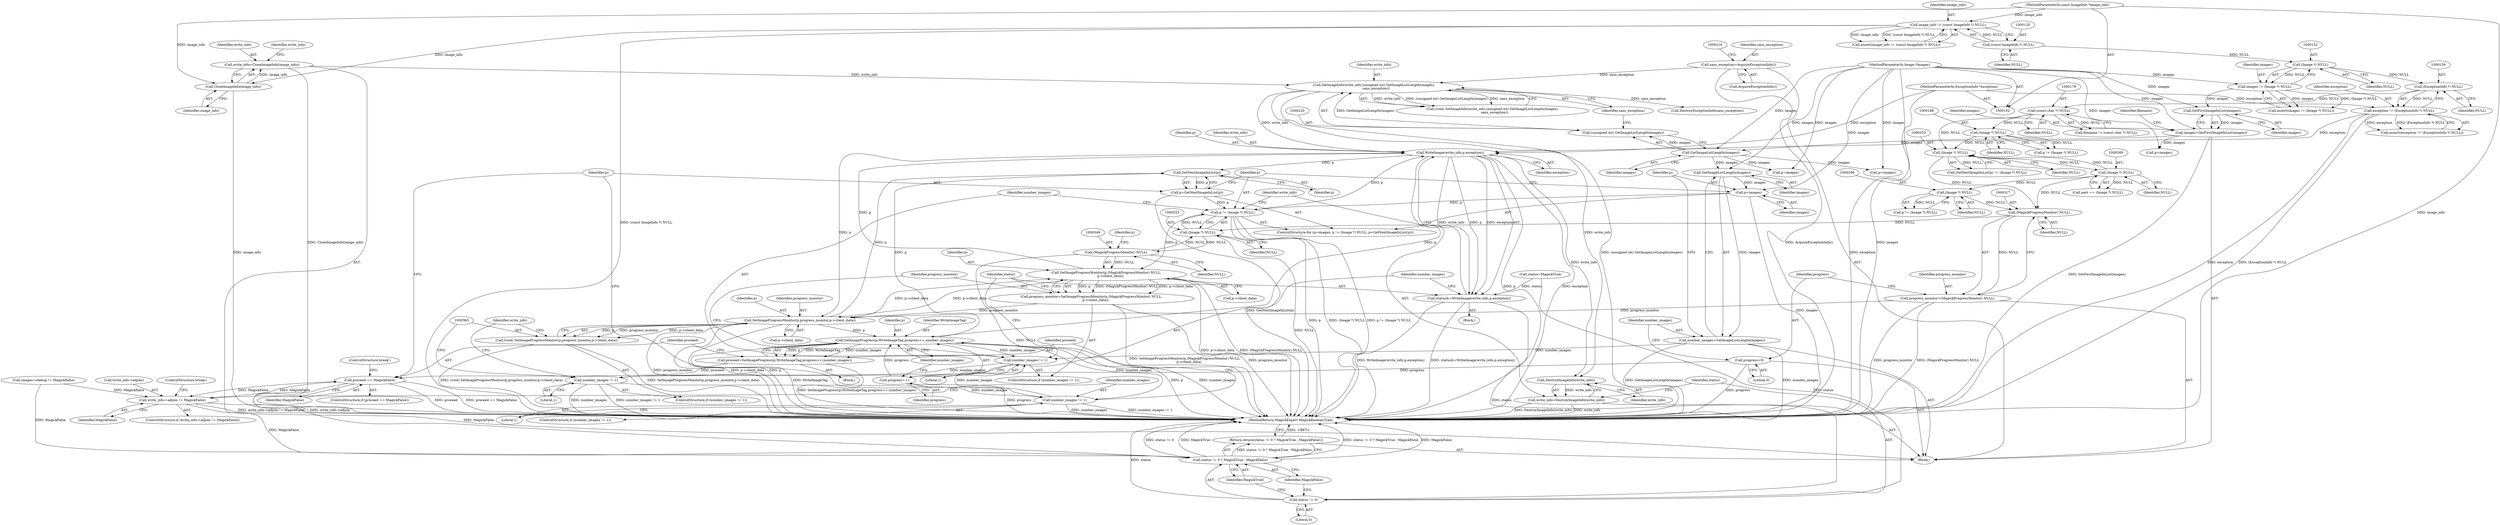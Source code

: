 digraph "0_ImageMagick_5b4bebaa91849c592a8448bc353ab25a54ff8c44@pointer" {
"1000356" [label="(Call,WriteImage(write_info,p,exception))"];
"1000217" [label="(Call,SetImageInfo(write_info,(unsigned int) GetImageListLength(images),\n    sans_exception))"];
"1000161" [label="(Call,write_info=CloneImageInfo(image_info))"];
"1000163" [label="(Call,CloneImageInfo(image_info))"];
"1000117" [label="(Call,image_info != (const ImageInfo *) NULL)"];
"1000103" [label="(MethodParameterIn,const ImageInfo *image_info)"];
"1000119" [label="(Call,(const ImageInfo *) NULL)"];
"1000219" [label="(Call,(unsigned int) GetImageListLength(images))"];
"1000221" [label="(Call,GetImageListLength(images))"];
"1000171" [label="(Call,images=GetFirstImageInList(images))"];
"1000173" [label="(Call,GetFirstImageInList(images))"];
"1000129" [label="(Call,images != (Image *) NULL)"];
"1000104" [label="(MethodParameterIn,Image *images)"];
"1000131" [label="(Call,(Image *) NULL)"];
"1000212" [label="(Call,sans_exception=AcquireExceptionInfo())"];
"1000330" [label="(Call,p != (Image *) NULL)"];
"1000335" [label="(Call,p=GetNextImageInList(p))"];
"1000337" [label="(Call,GetNextImageInList(p))"];
"1000366" [label="(Call,SetImageProgressMonitor(p,progress_monitor,p->client_data))"];
"1000356" [label="(Call,WriteImage(write_info,p,exception))"];
"1000346" [label="(Call,SetImageProgressMonitor(p,(MagickProgressMonitor) NULL,\n        p->client_data))"];
"1000348" [label="(Call,(MagickProgressMonitor) NULL)"];
"1000332" [label="(Call,(Image *) NULL)"];
"1000316" [label="(Call,(MagickProgressMonitor) NULL)"];
"1000252" [label="(Call,(Image *) NULL)"];
"1000187" [label="(Call,(Image *) NULL)"];
"1000178" [label="(Call,(const char *) NULL)"];
"1000158" [label="(Call,(ExceptionInfo *) NULL)"];
"1000268" [label="(Call,(Image *) NULL)"];
"1000295" [label="(Call,(Image *) NULL)"];
"1000156" [label="(Call,exception != (ExceptionInfo *) NULL)"];
"1000106" [label="(MethodParameterIn,ExceptionInfo *exception)"];
"1000314" [label="(Call,progress_monitor=(MagickProgressMonitor) NULL)"];
"1000344" [label="(Call,progress_monitor=SetImageProgressMonitor(p,(MagickProgressMonitor) NULL,\n        p->client_data))"];
"1000386" [label="(Call,SetImageProgress(p,WriteImageTag,progress++,number_images))"];
"1000389" [label="(Call,progress++)"];
"1000319" [label="(Call,progress=0)"];
"1000380" [label="(Call,number_images != 1)"];
"1000361" [label="(Call,number_images != 1)"];
"1000341" [label="(Call,number_images != 1)"];
"1000322" [label="(Call,number_images=GetImageListLength(images))"];
"1000324" [label="(Call,GetImageListLength(images))"];
"1000327" [label="(Call,p=images)"];
"1000364" [label="(Call,(void) SetImageProgressMonitor(p,progress_monitor,p->client_data))"];
"1000384" [label="(Call,proceed=SetImageProgress(p,WriteImageTag,progress++,number_images))"];
"1000393" [label="(Call,proceed == MagickFalse)"];
"1000373" [label="(Call,write_info->adjoin != MagickFalse)"];
"1000402" [label="(Call,status != 0 ? MagickTrue : MagickFalse)"];
"1000401" [label="(Return,return(status != 0 ? MagickTrue : MagickFalse);)"];
"1000354" [label="(Call,status&=WriteImage(write_info,p,exception))"];
"1000403" [label="(Call,status != 0)"];
"1000399" [label="(Call,DestroyImageInfo(write_info))"];
"1000397" [label="(Call,write_info=DestroyImageInfo(write_info))"];
"1000249" [label="(Call,GetNextImageInList(p) != (Image *) NULL)"];
"1000189" [label="(Identifier,NULL)"];
"1000326" [label="(ControlStructure,for (p=images; p != (Image *) NULL; p=GetNextImageInList(p)))"];
"1000382" [label="(Literal,1)"];
"1000391" [label="(Identifier,number_images)"];
"1000117" [label="(Call,image_info != (const ImageInfo *) NULL)"];
"1000401" [label="(Return,return(status != 0 ? MagickTrue : MagickFalse);)"];
"1000340" [label="(ControlStructure,if (number_images != 1))"];
"1000295" [label="(Call,(Image *) NULL)"];
"1000375" [label="(Identifier,write_info)"];
"1000180" [label="(Identifier,NULL)"];
"1000402" [label="(Call,status != 0 ? MagickTrue : MagickFalse)"];
"1000293" [label="(Call,p != (Image *) NULL)"];
"1000362" [label="(Identifier,number_images)"];
"1000363" [label="(Literal,1)"];
"1000254" [label="(Identifier,NULL)"];
"1000176" [label="(Call,filename != (const char *) NULL)"];
"1000187" [label="(Call,(Image *) NULL)"];
"1000131" [label="(Call,(Image *) NULL)"];
"1000345" [label="(Identifier,progress_monitor)"];
"1000383" [label="(Block,)"];
"1000128" [label="(Call,assert(images != (Image *) NULL))"];
"1000377" [label="(Identifier,MagickFalse)"];
"1000352" [label="(Identifier,p)"];
"1000161" [label="(Call,write_info=CloneImageInfo(image_info))"];
"1000158" [label="(Call,(ExceptionInfo *) NULL)"];
"1000336" [label="(Identifier,p)"];
"1000218" [label="(Identifier,write_info)"];
"1000360" [label="(ControlStructure,if (number_images != 1))"];
"1000403" [label="(Call,status != 0)"];
"1000330" [label="(Call,p != (Image *) NULL)"];
"1000103" [label="(MethodParameterIn,const ImageInfo *image_info)"];
"1000162" [label="(Identifier,write_info)"];
"1000104" [label="(MethodParameterIn,Image *images)"];
"1000314" [label="(Call,progress_monitor=(MagickProgressMonitor) NULL)"];
"1000290" [label="(Call,p=images)"];
"1000361" [label="(Call,number_images != 1)"];
"1000116" [label="(Call,assert(image_info != (const ImageInfo *) NULL))"];
"1000226" [label="(Call,DestroyExceptionInfo(sans_exception))"];
"1000359" [label="(Identifier,exception)"];
"1000182" [label="(Call,p=images)"];
"1000405" [label="(Literal,0)"];
"1000356" [label="(Call,WriteImage(write_info,p,exception))"];
"1000297" [label="(Identifier,NULL)"];
"1000266" [label="(Call,next == (Image *) NULL)"];
"1000212" [label="(Call,sans_exception=AcquireExceptionInfo())"];
"1000354" [label="(Call,status&=WriteImage(write_info,p,exception))"];
"1000174" [label="(Identifier,images)"];
"1000311" [label="(Call,status=MagickTrue)"];
"1000118" [label="(Identifier,image_info)"];
"1000178" [label="(Call,(const char *) NULL)"];
"1000319" [label="(Call,progress=0)"];
"1000323" [label="(Identifier,number_images)"];
"1000173" [label="(Call,GetFirstImageInList(images))"];
"1000346" [label="(Call,SetImageProgressMonitor(p,(MagickProgressMonitor) NULL,\n        p->client_data))"];
"1000322" [label="(Call,number_images=GetImageListLength(images))"];
"1000389" [label="(Call,progress++)"];
"1000366" [label="(Call,SetImageProgressMonitor(p,progress_monitor,p->client_data))"];
"1000222" [label="(Identifier,images)"];
"1000172" [label="(Identifier,images)"];
"1000217" [label="(Call,SetImageInfo(write_info,(unsigned int) GetImageListLength(images),\n    sans_exception))"];
"1000344" [label="(Call,progress_monitor=SetImageProgressMonitor(p,(MagickProgressMonitor) NULL,\n        p->client_data))"];
"1000351" [label="(Call,p->client_data)"];
"1000357" [label="(Identifier,write_info)"];
"1000329" [label="(Identifier,images)"];
"1000393" [label="(Call,proceed == MagickFalse)"];
"1000164" [label="(Identifier,image_info)"];
"1000160" [label="(Identifier,NULL)"];
"1000386" [label="(Call,SetImageProgress(p,WriteImageTag,progress++,number_images))"];
"1000373" [label="(Call,write_info->adjoin != MagickFalse)"];
"1000324" [label="(Call,GetImageListLength(images))"];
"1000268" [label="(Call,(Image *) NULL)"];
"1000130" [label="(Identifier,images)"];
"1000385" [label="(Identifier,proceed)"];
"1000395" [label="(Identifier,MagickFalse)"];
"1000368" [label="(Identifier,progress_monitor)"];
"1000355" [label="(Identifier,status)"];
"1000106" [label="(MethodParameterIn,ExceptionInfo *exception)"];
"1000392" [label="(ControlStructure,if (proceed == MagickFalse))"];
"1000221" [label="(Call,GetImageListLength(images))"];
"1000332" [label="(Call,(Image *) NULL)"];
"1000315" [label="(Identifier,progress_monitor)"];
"1000325" [label="(Identifier,images)"];
"1000270" [label="(Identifier,NULL)"];
"1000380" [label="(Call,number_images != 1)"];
"1000133" [label="(Identifier,NULL)"];
"1000396" [label="(ControlStructure,break;)"];
"1000141" [label="(Call,images->debug != MagickFalse)"];
"1000379" [label="(ControlStructure,if (number_images != 1))"];
"1000328" [label="(Identifier,p)"];
"1000407" [label="(Identifier,MagickFalse)"];
"1000387" [label="(Identifier,p)"];
"1000129" [label="(Call,images != (Image *) NULL)"];
"1000408" [label="(MethodReturn,MagickExport MagickBooleanType)"];
"1000342" [label="(Identifier,number_images)"];
"1000156" [label="(Call,exception != (ExceptionInfo *) NULL)"];
"1000320" [label="(Identifier,progress)"];
"1000406" [label="(Identifier,MagickTrue)"];
"1000400" [label="(Identifier,write_info)"];
"1000335" [label="(Call,p=GetNextImageInList(p))"];
"1000348" [label="(Call,(MagickProgressMonitor) NULL)"];
"1000334" [label="(Identifier,NULL)"];
"1000107" [label="(Block,)"];
"1000214" [label="(Call,AcquireExceptionInfo())"];
"1000364" [label="(Call,(void) SetImageProgressMonitor(p,progress_monitor,p->client_data))"];
"1000185" [label="(Call,p != (Image *) NULL)"];
"1000177" [label="(Identifier,filename)"];
"1000252" [label="(Call,(Image *) NULL)"];
"1000316" [label="(Call,(MagickProgressMonitor) NULL)"];
"1000155" [label="(Call,assert(exception != (ExceptionInfo *) NULL))"];
"1000171" [label="(Call,images=GetFirstImageInList(images))"];
"1000397" [label="(Call,write_info=DestroyImageInfo(write_info))"];
"1000338" [label="(Identifier,p)"];
"1000399" [label="(Call,DestroyImageInfo(write_info))"];
"1000327" [label="(Call,p=images)"];
"1000343" [label="(Literal,1)"];
"1000394" [label="(Identifier,proceed)"];
"1000219" [label="(Call,(unsigned int) GetImageListLength(images))"];
"1000163" [label="(Call,CloneImageInfo(image_info))"];
"1000223" [label="(Identifier,sans_exception)"];
"1000157" [label="(Identifier,exception)"];
"1000347" [label="(Identifier,p)"];
"1000369" [label="(Call,p->client_data)"];
"1000119" [label="(Call,(const ImageInfo *) NULL)"];
"1000213" [label="(Identifier,sans_exception)"];
"1000168" [label="(Identifier,write_info)"];
"1000398" [label="(Identifier,write_info)"];
"1000388" [label="(Identifier,WriteImageTag)"];
"1000318" [label="(Identifier,NULL)"];
"1000390" [label="(Identifier,progress)"];
"1000367" [label="(Identifier,p)"];
"1000339" [label="(Block,)"];
"1000350" [label="(Identifier,NULL)"];
"1000378" [label="(ControlStructure,break;)"];
"1000358" [label="(Identifier,p)"];
"1000372" [label="(ControlStructure,if (write_info->adjoin != MagickFalse))"];
"1000337" [label="(Call,GetNextImageInList(p))"];
"1000341" [label="(Call,number_images != 1)"];
"1000321" [label="(Literal,0)"];
"1000245" [label="(Call,p=images)"];
"1000384" [label="(Call,proceed=SetImageProgress(p,WriteImageTag,progress++,number_images))"];
"1000381" [label="(Identifier,number_images)"];
"1000404" [label="(Identifier,status)"];
"1000331" [label="(Identifier,p)"];
"1000215" [label="(Call,(void) SetImageInfo(write_info,(unsigned int) GetImageListLength(images),\n    sans_exception))"];
"1000374" [label="(Call,write_info->adjoin)"];
"1000121" [label="(Identifier,NULL)"];
"1000356" -> "1000354"  [label="AST: "];
"1000356" -> "1000359"  [label="CFG: "];
"1000357" -> "1000356"  [label="AST: "];
"1000358" -> "1000356"  [label="AST: "];
"1000359" -> "1000356"  [label="AST: "];
"1000354" -> "1000356"  [label="CFG: "];
"1000356" -> "1000408"  [label="DDG: p"];
"1000356" -> "1000408"  [label="DDG: exception"];
"1000356" -> "1000337"  [label="DDG: p"];
"1000356" -> "1000354"  [label="DDG: write_info"];
"1000356" -> "1000354"  [label="DDG: p"];
"1000356" -> "1000354"  [label="DDG: exception"];
"1000217" -> "1000356"  [label="DDG: write_info"];
"1000330" -> "1000356"  [label="DDG: p"];
"1000346" -> "1000356"  [label="DDG: p"];
"1000156" -> "1000356"  [label="DDG: exception"];
"1000106" -> "1000356"  [label="DDG: exception"];
"1000356" -> "1000366"  [label="DDG: p"];
"1000356" -> "1000386"  [label="DDG: p"];
"1000356" -> "1000399"  [label="DDG: write_info"];
"1000217" -> "1000215"  [label="AST: "];
"1000217" -> "1000223"  [label="CFG: "];
"1000218" -> "1000217"  [label="AST: "];
"1000219" -> "1000217"  [label="AST: "];
"1000223" -> "1000217"  [label="AST: "];
"1000215" -> "1000217"  [label="CFG: "];
"1000217" -> "1000408"  [label="DDG: (unsigned int) GetImageListLength(images)"];
"1000217" -> "1000215"  [label="DDG: write_info"];
"1000217" -> "1000215"  [label="DDG: (unsigned int) GetImageListLength(images)"];
"1000217" -> "1000215"  [label="DDG: sans_exception"];
"1000161" -> "1000217"  [label="DDG: write_info"];
"1000219" -> "1000217"  [label="DDG: GetImageListLength(images)"];
"1000212" -> "1000217"  [label="DDG: sans_exception"];
"1000217" -> "1000226"  [label="DDG: sans_exception"];
"1000217" -> "1000399"  [label="DDG: write_info"];
"1000161" -> "1000107"  [label="AST: "];
"1000161" -> "1000163"  [label="CFG: "];
"1000162" -> "1000161"  [label="AST: "];
"1000163" -> "1000161"  [label="AST: "];
"1000168" -> "1000161"  [label="CFG: "];
"1000161" -> "1000408"  [label="DDG: CloneImageInfo(image_info)"];
"1000163" -> "1000161"  [label="DDG: image_info"];
"1000163" -> "1000164"  [label="CFG: "];
"1000164" -> "1000163"  [label="AST: "];
"1000163" -> "1000408"  [label="DDG: image_info"];
"1000117" -> "1000163"  [label="DDG: image_info"];
"1000103" -> "1000163"  [label="DDG: image_info"];
"1000117" -> "1000116"  [label="AST: "];
"1000117" -> "1000119"  [label="CFG: "];
"1000118" -> "1000117"  [label="AST: "];
"1000119" -> "1000117"  [label="AST: "];
"1000116" -> "1000117"  [label="CFG: "];
"1000117" -> "1000408"  [label="DDG: (const ImageInfo *) NULL"];
"1000117" -> "1000116"  [label="DDG: image_info"];
"1000117" -> "1000116"  [label="DDG: (const ImageInfo *) NULL"];
"1000103" -> "1000117"  [label="DDG: image_info"];
"1000119" -> "1000117"  [label="DDG: NULL"];
"1000103" -> "1000102"  [label="AST: "];
"1000103" -> "1000408"  [label="DDG: image_info"];
"1000119" -> "1000121"  [label="CFG: "];
"1000120" -> "1000119"  [label="AST: "];
"1000121" -> "1000119"  [label="AST: "];
"1000119" -> "1000131"  [label="DDG: NULL"];
"1000219" -> "1000221"  [label="CFG: "];
"1000220" -> "1000219"  [label="AST: "];
"1000221" -> "1000219"  [label="AST: "];
"1000223" -> "1000219"  [label="CFG: "];
"1000221" -> "1000219"  [label="DDG: images"];
"1000221" -> "1000222"  [label="CFG: "];
"1000222" -> "1000221"  [label="AST: "];
"1000171" -> "1000221"  [label="DDG: images"];
"1000104" -> "1000221"  [label="DDG: images"];
"1000221" -> "1000245"  [label="DDG: images"];
"1000221" -> "1000290"  [label="DDG: images"];
"1000221" -> "1000324"  [label="DDG: images"];
"1000171" -> "1000107"  [label="AST: "];
"1000171" -> "1000173"  [label="CFG: "];
"1000172" -> "1000171"  [label="AST: "];
"1000173" -> "1000171"  [label="AST: "];
"1000177" -> "1000171"  [label="CFG: "];
"1000171" -> "1000408"  [label="DDG: GetFirstImageInList(images)"];
"1000173" -> "1000171"  [label="DDG: images"];
"1000104" -> "1000171"  [label="DDG: images"];
"1000171" -> "1000182"  [label="DDG: images"];
"1000173" -> "1000174"  [label="CFG: "];
"1000174" -> "1000173"  [label="AST: "];
"1000129" -> "1000173"  [label="DDG: images"];
"1000104" -> "1000173"  [label="DDG: images"];
"1000129" -> "1000128"  [label="AST: "];
"1000129" -> "1000131"  [label="CFG: "];
"1000130" -> "1000129"  [label="AST: "];
"1000131" -> "1000129"  [label="AST: "];
"1000128" -> "1000129"  [label="CFG: "];
"1000129" -> "1000128"  [label="DDG: images"];
"1000129" -> "1000128"  [label="DDG: (Image *) NULL"];
"1000104" -> "1000129"  [label="DDG: images"];
"1000131" -> "1000129"  [label="DDG: NULL"];
"1000104" -> "1000102"  [label="AST: "];
"1000104" -> "1000408"  [label="DDG: images"];
"1000104" -> "1000182"  [label="DDG: images"];
"1000104" -> "1000245"  [label="DDG: images"];
"1000104" -> "1000290"  [label="DDG: images"];
"1000104" -> "1000324"  [label="DDG: images"];
"1000104" -> "1000327"  [label="DDG: images"];
"1000131" -> "1000133"  [label="CFG: "];
"1000132" -> "1000131"  [label="AST: "];
"1000133" -> "1000131"  [label="AST: "];
"1000131" -> "1000158"  [label="DDG: NULL"];
"1000212" -> "1000107"  [label="AST: "];
"1000212" -> "1000214"  [label="CFG: "];
"1000213" -> "1000212"  [label="AST: "];
"1000214" -> "1000212"  [label="AST: "];
"1000216" -> "1000212"  [label="CFG: "];
"1000212" -> "1000408"  [label="DDG: AcquireExceptionInfo()"];
"1000330" -> "1000326"  [label="AST: "];
"1000330" -> "1000332"  [label="CFG: "];
"1000331" -> "1000330"  [label="AST: "];
"1000332" -> "1000330"  [label="AST: "];
"1000342" -> "1000330"  [label="CFG: "];
"1000398" -> "1000330"  [label="CFG: "];
"1000330" -> "1000408"  [label="DDG: p"];
"1000330" -> "1000408"  [label="DDG: (Image *) NULL"];
"1000330" -> "1000408"  [label="DDG: p != (Image *) NULL"];
"1000335" -> "1000330"  [label="DDG: p"];
"1000327" -> "1000330"  [label="DDG: p"];
"1000332" -> "1000330"  [label="DDG: NULL"];
"1000330" -> "1000346"  [label="DDG: p"];
"1000335" -> "1000326"  [label="AST: "];
"1000335" -> "1000337"  [label="CFG: "];
"1000336" -> "1000335"  [label="AST: "];
"1000337" -> "1000335"  [label="AST: "];
"1000331" -> "1000335"  [label="CFG: "];
"1000335" -> "1000408"  [label="DDG: GetNextImageInList(p)"];
"1000337" -> "1000335"  [label="DDG: p"];
"1000337" -> "1000338"  [label="CFG: "];
"1000338" -> "1000337"  [label="AST: "];
"1000366" -> "1000337"  [label="DDG: p"];
"1000386" -> "1000337"  [label="DDG: p"];
"1000366" -> "1000364"  [label="AST: "];
"1000366" -> "1000369"  [label="CFG: "];
"1000367" -> "1000366"  [label="AST: "];
"1000368" -> "1000366"  [label="AST: "];
"1000369" -> "1000366"  [label="AST: "];
"1000364" -> "1000366"  [label="CFG: "];
"1000366" -> "1000408"  [label="DDG: progress_monitor"];
"1000366" -> "1000408"  [label="DDG: p->client_data"];
"1000366" -> "1000408"  [label="DDG: p"];
"1000366" -> "1000346"  [label="DDG: p->client_data"];
"1000366" -> "1000364"  [label="DDG: p"];
"1000366" -> "1000364"  [label="DDG: progress_monitor"];
"1000366" -> "1000364"  [label="DDG: p->client_data"];
"1000314" -> "1000366"  [label="DDG: progress_monitor"];
"1000344" -> "1000366"  [label="DDG: progress_monitor"];
"1000346" -> "1000366"  [label="DDG: p->client_data"];
"1000366" -> "1000386"  [label="DDG: p"];
"1000346" -> "1000344"  [label="AST: "];
"1000346" -> "1000351"  [label="CFG: "];
"1000347" -> "1000346"  [label="AST: "];
"1000348" -> "1000346"  [label="AST: "];
"1000351" -> "1000346"  [label="AST: "];
"1000344" -> "1000346"  [label="CFG: "];
"1000346" -> "1000408"  [label="DDG: p->client_data"];
"1000346" -> "1000408"  [label="DDG: (MagickProgressMonitor) NULL"];
"1000346" -> "1000344"  [label="DDG: p"];
"1000346" -> "1000344"  [label="DDG: (MagickProgressMonitor) NULL"];
"1000346" -> "1000344"  [label="DDG: p->client_data"];
"1000348" -> "1000346"  [label="DDG: NULL"];
"1000348" -> "1000350"  [label="CFG: "];
"1000349" -> "1000348"  [label="AST: "];
"1000350" -> "1000348"  [label="AST: "];
"1000352" -> "1000348"  [label="CFG: "];
"1000348" -> "1000408"  [label="DDG: NULL"];
"1000348" -> "1000332"  [label="DDG: NULL"];
"1000332" -> "1000348"  [label="DDG: NULL"];
"1000332" -> "1000334"  [label="CFG: "];
"1000333" -> "1000332"  [label="AST: "];
"1000334" -> "1000332"  [label="AST: "];
"1000332" -> "1000408"  [label="DDG: NULL"];
"1000316" -> "1000332"  [label="DDG: NULL"];
"1000316" -> "1000314"  [label="AST: "];
"1000316" -> "1000318"  [label="CFG: "];
"1000317" -> "1000316"  [label="AST: "];
"1000318" -> "1000316"  [label="AST: "];
"1000314" -> "1000316"  [label="CFG: "];
"1000316" -> "1000314"  [label="DDG: NULL"];
"1000252" -> "1000316"  [label="DDG: NULL"];
"1000295" -> "1000316"  [label="DDG: NULL"];
"1000268" -> "1000316"  [label="DDG: NULL"];
"1000252" -> "1000249"  [label="AST: "];
"1000252" -> "1000254"  [label="CFG: "];
"1000253" -> "1000252"  [label="AST: "];
"1000254" -> "1000252"  [label="AST: "];
"1000249" -> "1000252"  [label="CFG: "];
"1000252" -> "1000249"  [label="DDG: NULL"];
"1000187" -> "1000252"  [label="DDG: NULL"];
"1000178" -> "1000252"  [label="DDG: NULL"];
"1000268" -> "1000252"  [label="DDG: NULL"];
"1000252" -> "1000268"  [label="DDG: NULL"];
"1000187" -> "1000185"  [label="AST: "];
"1000187" -> "1000189"  [label="CFG: "];
"1000188" -> "1000187"  [label="AST: "];
"1000189" -> "1000187"  [label="AST: "];
"1000185" -> "1000187"  [label="CFG: "];
"1000187" -> "1000185"  [label="DDG: NULL"];
"1000178" -> "1000187"  [label="DDG: NULL"];
"1000178" -> "1000176"  [label="AST: "];
"1000178" -> "1000180"  [label="CFG: "];
"1000179" -> "1000178"  [label="AST: "];
"1000180" -> "1000178"  [label="AST: "];
"1000176" -> "1000178"  [label="CFG: "];
"1000178" -> "1000176"  [label="DDG: NULL"];
"1000158" -> "1000178"  [label="DDG: NULL"];
"1000158" -> "1000156"  [label="AST: "];
"1000158" -> "1000160"  [label="CFG: "];
"1000159" -> "1000158"  [label="AST: "];
"1000160" -> "1000158"  [label="AST: "];
"1000156" -> "1000158"  [label="CFG: "];
"1000158" -> "1000156"  [label="DDG: NULL"];
"1000268" -> "1000266"  [label="AST: "];
"1000268" -> "1000270"  [label="CFG: "];
"1000269" -> "1000268"  [label="AST: "];
"1000270" -> "1000268"  [label="AST: "];
"1000266" -> "1000268"  [label="CFG: "];
"1000268" -> "1000266"  [label="DDG: NULL"];
"1000268" -> "1000295"  [label="DDG: NULL"];
"1000295" -> "1000293"  [label="AST: "];
"1000295" -> "1000297"  [label="CFG: "];
"1000296" -> "1000295"  [label="AST: "];
"1000297" -> "1000295"  [label="AST: "];
"1000293" -> "1000295"  [label="CFG: "];
"1000295" -> "1000293"  [label="DDG: NULL"];
"1000156" -> "1000155"  [label="AST: "];
"1000157" -> "1000156"  [label="AST: "];
"1000155" -> "1000156"  [label="CFG: "];
"1000156" -> "1000408"  [label="DDG: exception"];
"1000156" -> "1000408"  [label="DDG: (ExceptionInfo *) NULL"];
"1000156" -> "1000155"  [label="DDG: exception"];
"1000156" -> "1000155"  [label="DDG: (ExceptionInfo *) NULL"];
"1000106" -> "1000156"  [label="DDG: exception"];
"1000106" -> "1000102"  [label="AST: "];
"1000106" -> "1000408"  [label="DDG: exception"];
"1000314" -> "1000107"  [label="AST: "];
"1000315" -> "1000314"  [label="AST: "];
"1000320" -> "1000314"  [label="CFG: "];
"1000314" -> "1000408"  [label="DDG: progress_monitor"];
"1000314" -> "1000408"  [label="DDG: (MagickProgressMonitor) NULL"];
"1000344" -> "1000340"  [label="AST: "];
"1000345" -> "1000344"  [label="AST: "];
"1000355" -> "1000344"  [label="CFG: "];
"1000344" -> "1000408"  [label="DDG: SetImageProgressMonitor(p,(MagickProgressMonitor) NULL,\n        p->client_data)"];
"1000344" -> "1000408"  [label="DDG: progress_monitor"];
"1000386" -> "1000384"  [label="AST: "];
"1000386" -> "1000391"  [label="CFG: "];
"1000387" -> "1000386"  [label="AST: "];
"1000388" -> "1000386"  [label="AST: "];
"1000389" -> "1000386"  [label="AST: "];
"1000391" -> "1000386"  [label="AST: "];
"1000384" -> "1000386"  [label="CFG: "];
"1000386" -> "1000408"  [label="DDG: WriteImageTag"];
"1000386" -> "1000408"  [label="DDG: p"];
"1000386" -> "1000408"  [label="DDG: number_images"];
"1000386" -> "1000341"  [label="DDG: number_images"];
"1000386" -> "1000384"  [label="DDG: p"];
"1000386" -> "1000384"  [label="DDG: WriteImageTag"];
"1000386" -> "1000384"  [label="DDG: number_images"];
"1000389" -> "1000386"  [label="DDG: progress"];
"1000380" -> "1000386"  [label="DDG: number_images"];
"1000389" -> "1000390"  [label="CFG: "];
"1000390" -> "1000389"  [label="AST: "];
"1000391" -> "1000389"  [label="CFG: "];
"1000389" -> "1000408"  [label="DDG: progress"];
"1000319" -> "1000389"  [label="DDG: progress"];
"1000319" -> "1000107"  [label="AST: "];
"1000319" -> "1000321"  [label="CFG: "];
"1000320" -> "1000319"  [label="AST: "];
"1000321" -> "1000319"  [label="AST: "];
"1000323" -> "1000319"  [label="CFG: "];
"1000319" -> "1000408"  [label="DDG: progress"];
"1000380" -> "1000379"  [label="AST: "];
"1000380" -> "1000382"  [label="CFG: "];
"1000381" -> "1000380"  [label="AST: "];
"1000382" -> "1000380"  [label="AST: "];
"1000385" -> "1000380"  [label="CFG: "];
"1000336" -> "1000380"  [label="CFG: "];
"1000380" -> "1000408"  [label="DDG: number_images != 1"];
"1000380" -> "1000408"  [label="DDG: number_images"];
"1000380" -> "1000341"  [label="DDG: number_images"];
"1000361" -> "1000380"  [label="DDG: number_images"];
"1000361" -> "1000360"  [label="AST: "];
"1000361" -> "1000363"  [label="CFG: "];
"1000362" -> "1000361"  [label="AST: "];
"1000363" -> "1000361"  [label="AST: "];
"1000365" -> "1000361"  [label="CFG: "];
"1000375" -> "1000361"  [label="CFG: "];
"1000361" -> "1000408"  [label="DDG: number_images != 1"];
"1000361" -> "1000408"  [label="DDG: number_images"];
"1000341" -> "1000361"  [label="DDG: number_images"];
"1000341" -> "1000340"  [label="AST: "];
"1000341" -> "1000343"  [label="CFG: "];
"1000342" -> "1000341"  [label="AST: "];
"1000343" -> "1000341"  [label="AST: "];
"1000345" -> "1000341"  [label="CFG: "];
"1000355" -> "1000341"  [label="CFG: "];
"1000322" -> "1000341"  [label="DDG: number_images"];
"1000322" -> "1000107"  [label="AST: "];
"1000322" -> "1000324"  [label="CFG: "];
"1000323" -> "1000322"  [label="AST: "];
"1000324" -> "1000322"  [label="AST: "];
"1000328" -> "1000322"  [label="CFG: "];
"1000322" -> "1000408"  [label="DDG: GetImageListLength(images)"];
"1000322" -> "1000408"  [label="DDG: number_images"];
"1000324" -> "1000322"  [label="DDG: images"];
"1000324" -> "1000325"  [label="CFG: "];
"1000325" -> "1000324"  [label="AST: "];
"1000324" -> "1000327"  [label="DDG: images"];
"1000327" -> "1000326"  [label="AST: "];
"1000327" -> "1000329"  [label="CFG: "];
"1000328" -> "1000327"  [label="AST: "];
"1000329" -> "1000327"  [label="AST: "];
"1000331" -> "1000327"  [label="CFG: "];
"1000327" -> "1000408"  [label="DDG: images"];
"1000364" -> "1000360"  [label="AST: "];
"1000365" -> "1000364"  [label="AST: "];
"1000375" -> "1000364"  [label="CFG: "];
"1000364" -> "1000408"  [label="DDG: (void) SetImageProgressMonitor(p,progress_monitor,p->client_data)"];
"1000364" -> "1000408"  [label="DDG: SetImageProgressMonitor(p,progress_monitor,p->client_data)"];
"1000384" -> "1000383"  [label="AST: "];
"1000385" -> "1000384"  [label="AST: "];
"1000394" -> "1000384"  [label="CFG: "];
"1000384" -> "1000408"  [label="DDG: SetImageProgress(p,WriteImageTag,progress++,number_images)"];
"1000384" -> "1000393"  [label="DDG: proceed"];
"1000393" -> "1000392"  [label="AST: "];
"1000393" -> "1000395"  [label="CFG: "];
"1000394" -> "1000393"  [label="AST: "];
"1000395" -> "1000393"  [label="AST: "];
"1000396" -> "1000393"  [label="CFG: "];
"1000336" -> "1000393"  [label="CFG: "];
"1000393" -> "1000408"  [label="DDG: proceed"];
"1000393" -> "1000408"  [label="DDG: proceed == MagickFalse"];
"1000393" -> "1000373"  [label="DDG: MagickFalse"];
"1000373" -> "1000393"  [label="DDG: MagickFalse"];
"1000393" -> "1000402"  [label="DDG: MagickFalse"];
"1000373" -> "1000372"  [label="AST: "];
"1000373" -> "1000377"  [label="CFG: "];
"1000374" -> "1000373"  [label="AST: "];
"1000377" -> "1000373"  [label="AST: "];
"1000378" -> "1000373"  [label="CFG: "];
"1000381" -> "1000373"  [label="CFG: "];
"1000373" -> "1000408"  [label="DDG: write_info->adjoin != MagickFalse"];
"1000373" -> "1000408"  [label="DDG: write_info->adjoin"];
"1000141" -> "1000373"  [label="DDG: MagickFalse"];
"1000373" -> "1000402"  [label="DDG: MagickFalse"];
"1000402" -> "1000401"  [label="AST: "];
"1000402" -> "1000406"  [label="CFG: "];
"1000402" -> "1000407"  [label="CFG: "];
"1000403" -> "1000402"  [label="AST: "];
"1000406" -> "1000402"  [label="AST: "];
"1000407" -> "1000402"  [label="AST: "];
"1000401" -> "1000402"  [label="CFG: "];
"1000402" -> "1000408"  [label="DDG: status != 0 ? MagickTrue : MagickFalse"];
"1000402" -> "1000408"  [label="DDG: MagickFalse"];
"1000402" -> "1000408"  [label="DDG: status != 0"];
"1000402" -> "1000408"  [label="DDG: MagickTrue"];
"1000402" -> "1000401"  [label="DDG: status != 0 ? MagickTrue : MagickFalse"];
"1000141" -> "1000402"  [label="DDG: MagickFalse"];
"1000401" -> "1000107"  [label="AST: "];
"1000408" -> "1000401"  [label="CFG: "];
"1000401" -> "1000408"  [label="DDG: <RET>"];
"1000354" -> "1000339"  [label="AST: "];
"1000355" -> "1000354"  [label="AST: "];
"1000362" -> "1000354"  [label="CFG: "];
"1000354" -> "1000408"  [label="DDG: WriteImage(write_info,p,exception)"];
"1000354" -> "1000408"  [label="DDG: status&=WriteImage(write_info,p,exception)"];
"1000311" -> "1000354"  [label="DDG: status"];
"1000354" -> "1000403"  [label="DDG: status"];
"1000403" -> "1000405"  [label="CFG: "];
"1000404" -> "1000403"  [label="AST: "];
"1000405" -> "1000403"  [label="AST: "];
"1000406" -> "1000403"  [label="CFG: "];
"1000407" -> "1000403"  [label="CFG: "];
"1000403" -> "1000408"  [label="DDG: status"];
"1000311" -> "1000403"  [label="DDG: status"];
"1000399" -> "1000397"  [label="AST: "];
"1000399" -> "1000400"  [label="CFG: "];
"1000400" -> "1000399"  [label="AST: "];
"1000397" -> "1000399"  [label="CFG: "];
"1000399" -> "1000397"  [label="DDG: write_info"];
"1000397" -> "1000107"  [label="AST: "];
"1000398" -> "1000397"  [label="AST: "];
"1000404" -> "1000397"  [label="CFG: "];
"1000397" -> "1000408"  [label="DDG: write_info"];
"1000397" -> "1000408"  [label="DDG: DestroyImageInfo(write_info)"];
}
